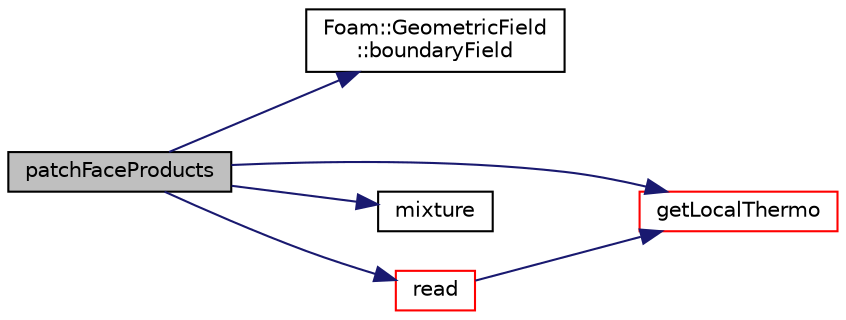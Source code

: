 digraph "patchFaceProducts"
{
  bgcolor="transparent";
  edge [fontname="Helvetica",fontsize="10",labelfontname="Helvetica",labelfontsize="10"];
  node [fontname="Helvetica",fontsize="10",shape=record];
  rankdir="LR";
  Node1 [label="patchFaceProducts",height=0.2,width=0.4,color="black", fillcolor="grey75", style="filled", fontcolor="black"];
  Node1 -> Node2 [color="midnightblue",fontsize="10",style="solid",fontname="Helvetica"];
  Node2 [label="Foam::GeometricField\l::boundaryField",height=0.2,width=0.4,color="black",URL="$a00933.html#a6987ef31fb532d0fc43c84eca14fe558",tooltip="Return const-reference to the boundary field. "];
  Node1 -> Node3 [color="midnightblue",fontsize="10",style="solid",fontname="Helvetica"];
  Node3 [label="getLocalThermo",height=0.2,width=0.4,color="red",URL="$a00633.html#af1f28e12b2418ed2c2c70e972128b844",tooltip="Return thermo based on index. "];
  Node1 -> Node4 [color="midnightblue",fontsize="10",style="solid",fontname="Helvetica"];
  Node4 [label="mixture",height=0.2,width=0.4,color="black",URL="$a00633.html#a6d33a7bb92c3f57757dec761f86405d4"];
  Node1 -> Node5 [color="midnightblue",fontsize="10",style="solid",fontname="Helvetica"];
  Node5 [label="read",height=0.2,width=0.4,color="red",URL="$a00633.html#aa9b8764750bd9ff67ca32b6551dc7847",tooltip="Read dictionary. "];
  Node5 -> Node3 [color="midnightblue",fontsize="10",style="solid",fontname="Helvetica"];
}
